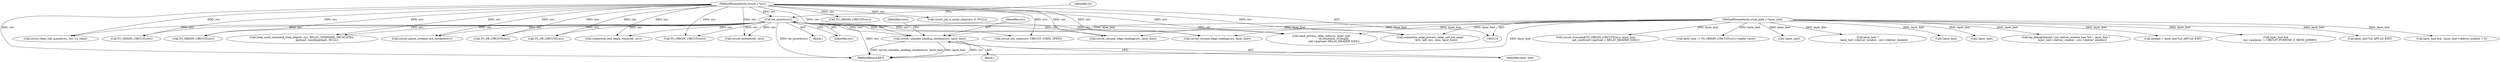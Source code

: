 digraph "0_tor_56a7c5bc15e0447203a491c1ee37de9939ad1dcd@pointer" {
"1000393" [label="(Call,circuit_consider_sending_sendme(circ, layer_hint))"];
"1000139" [label="(Call,tor_assert(circ))"];
"1000116" [label="(MethodParameterIn,circuit_t *circ)"];
"1000118" [label="(MethodParameterIn,crypt_path_t *layer_hint)"];
"1000813" [label="(Call,circuit_truncated(TO_ORIGIN_CIRCUIT(circ), layer_hint,\n                        get_uint8(cell->payload + RELAY_HEADER_SIZE)))"];
"1000763" [label="(Call,circuit_clear_cell_queue(circ, circ->n_chan))"];
"1000288" [label="(Call,layer_hint != TO_ORIGIN_CIRCUIT(circ)->cpath->prev)"];
"1000637" [label="(Call,!layer_hint)"];
"1000292" [label="(Call,TO_ORIGIN_CIRCUIT(circ))"];
"1000143" [label="(Identifier,rh)"];
"1000682" [label="(Call,TO_ORIGIN_CIRCUIT(circ))"];
"1000260" [label="(Block,)"];
"1001058" [label="(MethodReturn,RET)"];
"1000792" [label="(Call,relay_send_command_from_edge(0, circ, RELAY_COMMAND_TRUNCATED,\n                                     payload, sizeof(payload), NULL))"];
"1000393" [label="(Call,circuit_consider_sending_sendme(circ, layer_hint))"];
"1000385" [label="(Call,layer_hint ?\n                layer_hint->deliver_window : circ->deliver_window)"];
"1000942" [label="(Call,circuit_queue_streams_are_blocked(circ))"];
"1001004" [label="(Call,TO_OR_CIRCUIT(circ))"];
"1000332" [label="(Call,TO_OR_CIRCUIT(circ))"];
"1000340" [label="(Call,connection_exit_begin_conn(cell, circ))"];
"1000116" [label="(MethodParameterIn,circuit_t *circ)"];
"1000357" [label="(Call,!layer_hint)"];
"1000814" [label="(Call,TO_ORIGIN_CIRCUIT(circ))"];
"1000804" [label="(Call,!layer_hint)"];
"1000878" [label="(Call,circuit_resume_edge_reading(circ, layer_hint))"];
"1000913" [label="(Call,circuit_resume_edge_reading(circ, layer_hint))"];
"1000382" [label="(Call,log_debug(domain,\"circ deliver_window now %d.\", layer_hint ?\n                layer_hint->deliver_window : circ->deliver_window))"];
"1000118" [label="(MethodParameterIn,crypt_path_t *layer_hint)"];
"1000700" [label="(Call,TO_ORIGIN_CIRCUIT(circ))"];
"1000746" [label="(Call,circuit_set_state(circ, CIRCUIT_STATE_OPEN))"];
"1000140" [label="(Identifier,circ)"];
"1001033" [label="(Call,rend_process_relay_cell(circ, layer_hint,\n                              rh.command, rh.length,\n                              cell->payload+RELAY_HEADER_SIZE))"];
"1000395" [label="(Identifier,layer_hint)"];
"1000139" [label="(Call,tor_assert(circ))"];
"1000119" [label="(Block,)"];
"1000398" [label="(Identifier,conn)"];
"1000776" [label="(Call,circuit_set_n_circid_chan(circ, 0, NULL))"];
"1000249" [label="(Call,connection_edge_process_relay_cell_not_open(\n               &rh, cell, circ, conn, layer_hint))"];
"1000126" [label="(Call,domain = layer_hint?LD_APP:LD_EXIT)"];
"1000267" [label="(Call,layer_hint &&\n          circ->purpose != CIRCUIT_PURPOSE_S_REND_JOINED)"];
"1000631" [label="(Call,circuit_extend(cell, circ))"];
"1000128" [label="(Call,layer_hint?LD_APP:LD_EXIT)"];
"1000348" [label="(Call,layer_hint && --layer_hint->deliver_window < 0)"];
"1000394" [label="(Identifier,circ)"];
"1000393" -> "1000260"  [label="AST: "];
"1000393" -> "1000395"  [label="CFG: "];
"1000394" -> "1000393"  [label="AST: "];
"1000395" -> "1000393"  [label="AST: "];
"1000398" -> "1000393"  [label="CFG: "];
"1000393" -> "1001058"  [label="DDG: circ"];
"1000393" -> "1001058"  [label="DDG: circuit_consider_sending_sendme(circ, layer_hint)"];
"1000393" -> "1001058"  [label="DDG: layer_hint"];
"1000139" -> "1000393"  [label="DDG: circ"];
"1000116" -> "1000393"  [label="DDG: circ"];
"1000118" -> "1000393"  [label="DDG: layer_hint"];
"1000139" -> "1000119"  [label="AST: "];
"1000139" -> "1000140"  [label="CFG: "];
"1000140" -> "1000139"  [label="AST: "];
"1000143" -> "1000139"  [label="CFG: "];
"1000139" -> "1001058"  [label="DDG: tor_assert(circ)"];
"1000139" -> "1001058"  [label="DDG: circ"];
"1000116" -> "1000139"  [label="DDG: circ"];
"1000139" -> "1000249"  [label="DDG: circ"];
"1000139" -> "1000292"  [label="DDG: circ"];
"1000139" -> "1000332"  [label="DDG: circ"];
"1000139" -> "1000340"  [label="DDG: circ"];
"1000139" -> "1000631"  [label="DDG: circ"];
"1000139" -> "1000682"  [label="DDG: circ"];
"1000139" -> "1000746"  [label="DDG: circ"];
"1000139" -> "1000763"  [label="DDG: circ"];
"1000139" -> "1000792"  [label="DDG: circ"];
"1000139" -> "1000814"  [label="DDG: circ"];
"1000139" -> "1000878"  [label="DDG: circ"];
"1000139" -> "1000913"  [label="DDG: circ"];
"1000139" -> "1000942"  [label="DDG: circ"];
"1000139" -> "1001004"  [label="DDG: circ"];
"1000139" -> "1001033"  [label="DDG: circ"];
"1000116" -> "1000114"  [label="AST: "];
"1000116" -> "1001058"  [label="DDG: circ"];
"1000116" -> "1000249"  [label="DDG: circ"];
"1000116" -> "1000292"  [label="DDG: circ"];
"1000116" -> "1000332"  [label="DDG: circ"];
"1000116" -> "1000340"  [label="DDG: circ"];
"1000116" -> "1000631"  [label="DDG: circ"];
"1000116" -> "1000682"  [label="DDG: circ"];
"1000116" -> "1000700"  [label="DDG: circ"];
"1000116" -> "1000746"  [label="DDG: circ"];
"1000116" -> "1000763"  [label="DDG: circ"];
"1000116" -> "1000776"  [label="DDG: circ"];
"1000116" -> "1000792"  [label="DDG: circ"];
"1000116" -> "1000814"  [label="DDG: circ"];
"1000116" -> "1000878"  [label="DDG: circ"];
"1000116" -> "1000913"  [label="DDG: circ"];
"1000116" -> "1000942"  [label="DDG: circ"];
"1000116" -> "1001004"  [label="DDG: circ"];
"1000116" -> "1001033"  [label="DDG: circ"];
"1000118" -> "1000114"  [label="AST: "];
"1000118" -> "1001058"  [label="DDG: layer_hint"];
"1000118" -> "1000126"  [label="DDG: layer_hint"];
"1000118" -> "1000128"  [label="DDG: layer_hint"];
"1000118" -> "1000249"  [label="DDG: layer_hint"];
"1000118" -> "1000267"  [label="DDG: layer_hint"];
"1000118" -> "1000288"  [label="DDG: layer_hint"];
"1000118" -> "1000348"  [label="DDG: layer_hint"];
"1000118" -> "1000357"  [label="DDG: layer_hint"];
"1000118" -> "1000382"  [label="DDG: layer_hint"];
"1000118" -> "1000385"  [label="DDG: layer_hint"];
"1000118" -> "1000637"  [label="DDG: layer_hint"];
"1000118" -> "1000804"  [label="DDG: layer_hint"];
"1000118" -> "1000813"  [label="DDG: layer_hint"];
"1000118" -> "1000878"  [label="DDG: layer_hint"];
"1000118" -> "1000913"  [label="DDG: layer_hint"];
"1000118" -> "1001033"  [label="DDG: layer_hint"];
}

